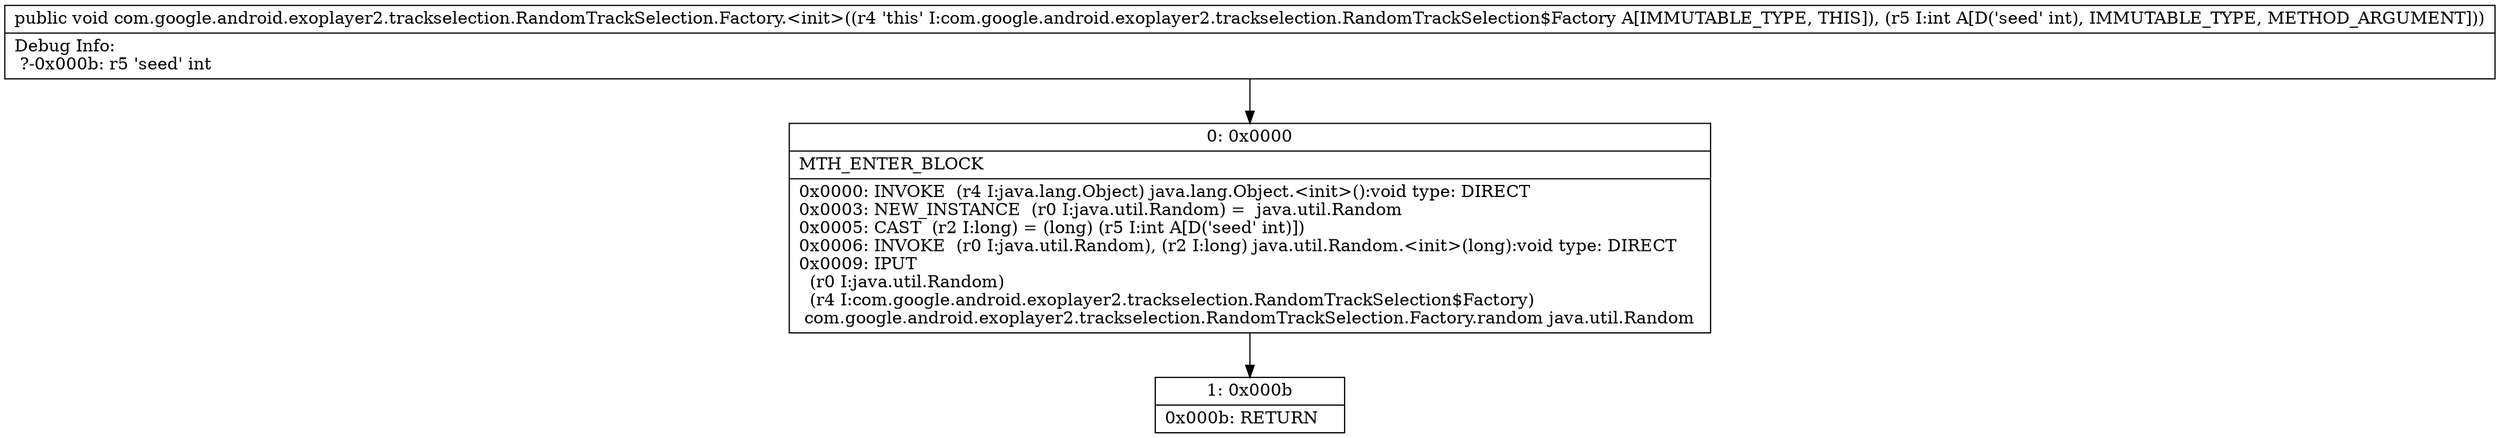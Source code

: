 digraph "CFG forcom.google.android.exoplayer2.trackselection.RandomTrackSelection.Factory.\<init\>(I)V" {
Node_0 [shape=record,label="{0\:\ 0x0000|MTH_ENTER_BLOCK\l|0x0000: INVOKE  (r4 I:java.lang.Object) java.lang.Object.\<init\>():void type: DIRECT \l0x0003: NEW_INSTANCE  (r0 I:java.util.Random) =  java.util.Random \l0x0005: CAST  (r2 I:long) = (long) (r5 I:int A[D('seed' int)]) \l0x0006: INVOKE  (r0 I:java.util.Random), (r2 I:long) java.util.Random.\<init\>(long):void type: DIRECT \l0x0009: IPUT  \l  (r0 I:java.util.Random)\l  (r4 I:com.google.android.exoplayer2.trackselection.RandomTrackSelection$Factory)\l com.google.android.exoplayer2.trackselection.RandomTrackSelection.Factory.random java.util.Random \l}"];
Node_1 [shape=record,label="{1\:\ 0x000b|0x000b: RETURN   \l}"];
MethodNode[shape=record,label="{public void com.google.android.exoplayer2.trackselection.RandomTrackSelection.Factory.\<init\>((r4 'this' I:com.google.android.exoplayer2.trackselection.RandomTrackSelection$Factory A[IMMUTABLE_TYPE, THIS]), (r5 I:int A[D('seed' int), IMMUTABLE_TYPE, METHOD_ARGUMENT]))  | Debug Info:\l  ?\-0x000b: r5 'seed' int\l}"];
MethodNode -> Node_0;
Node_0 -> Node_1;
}

